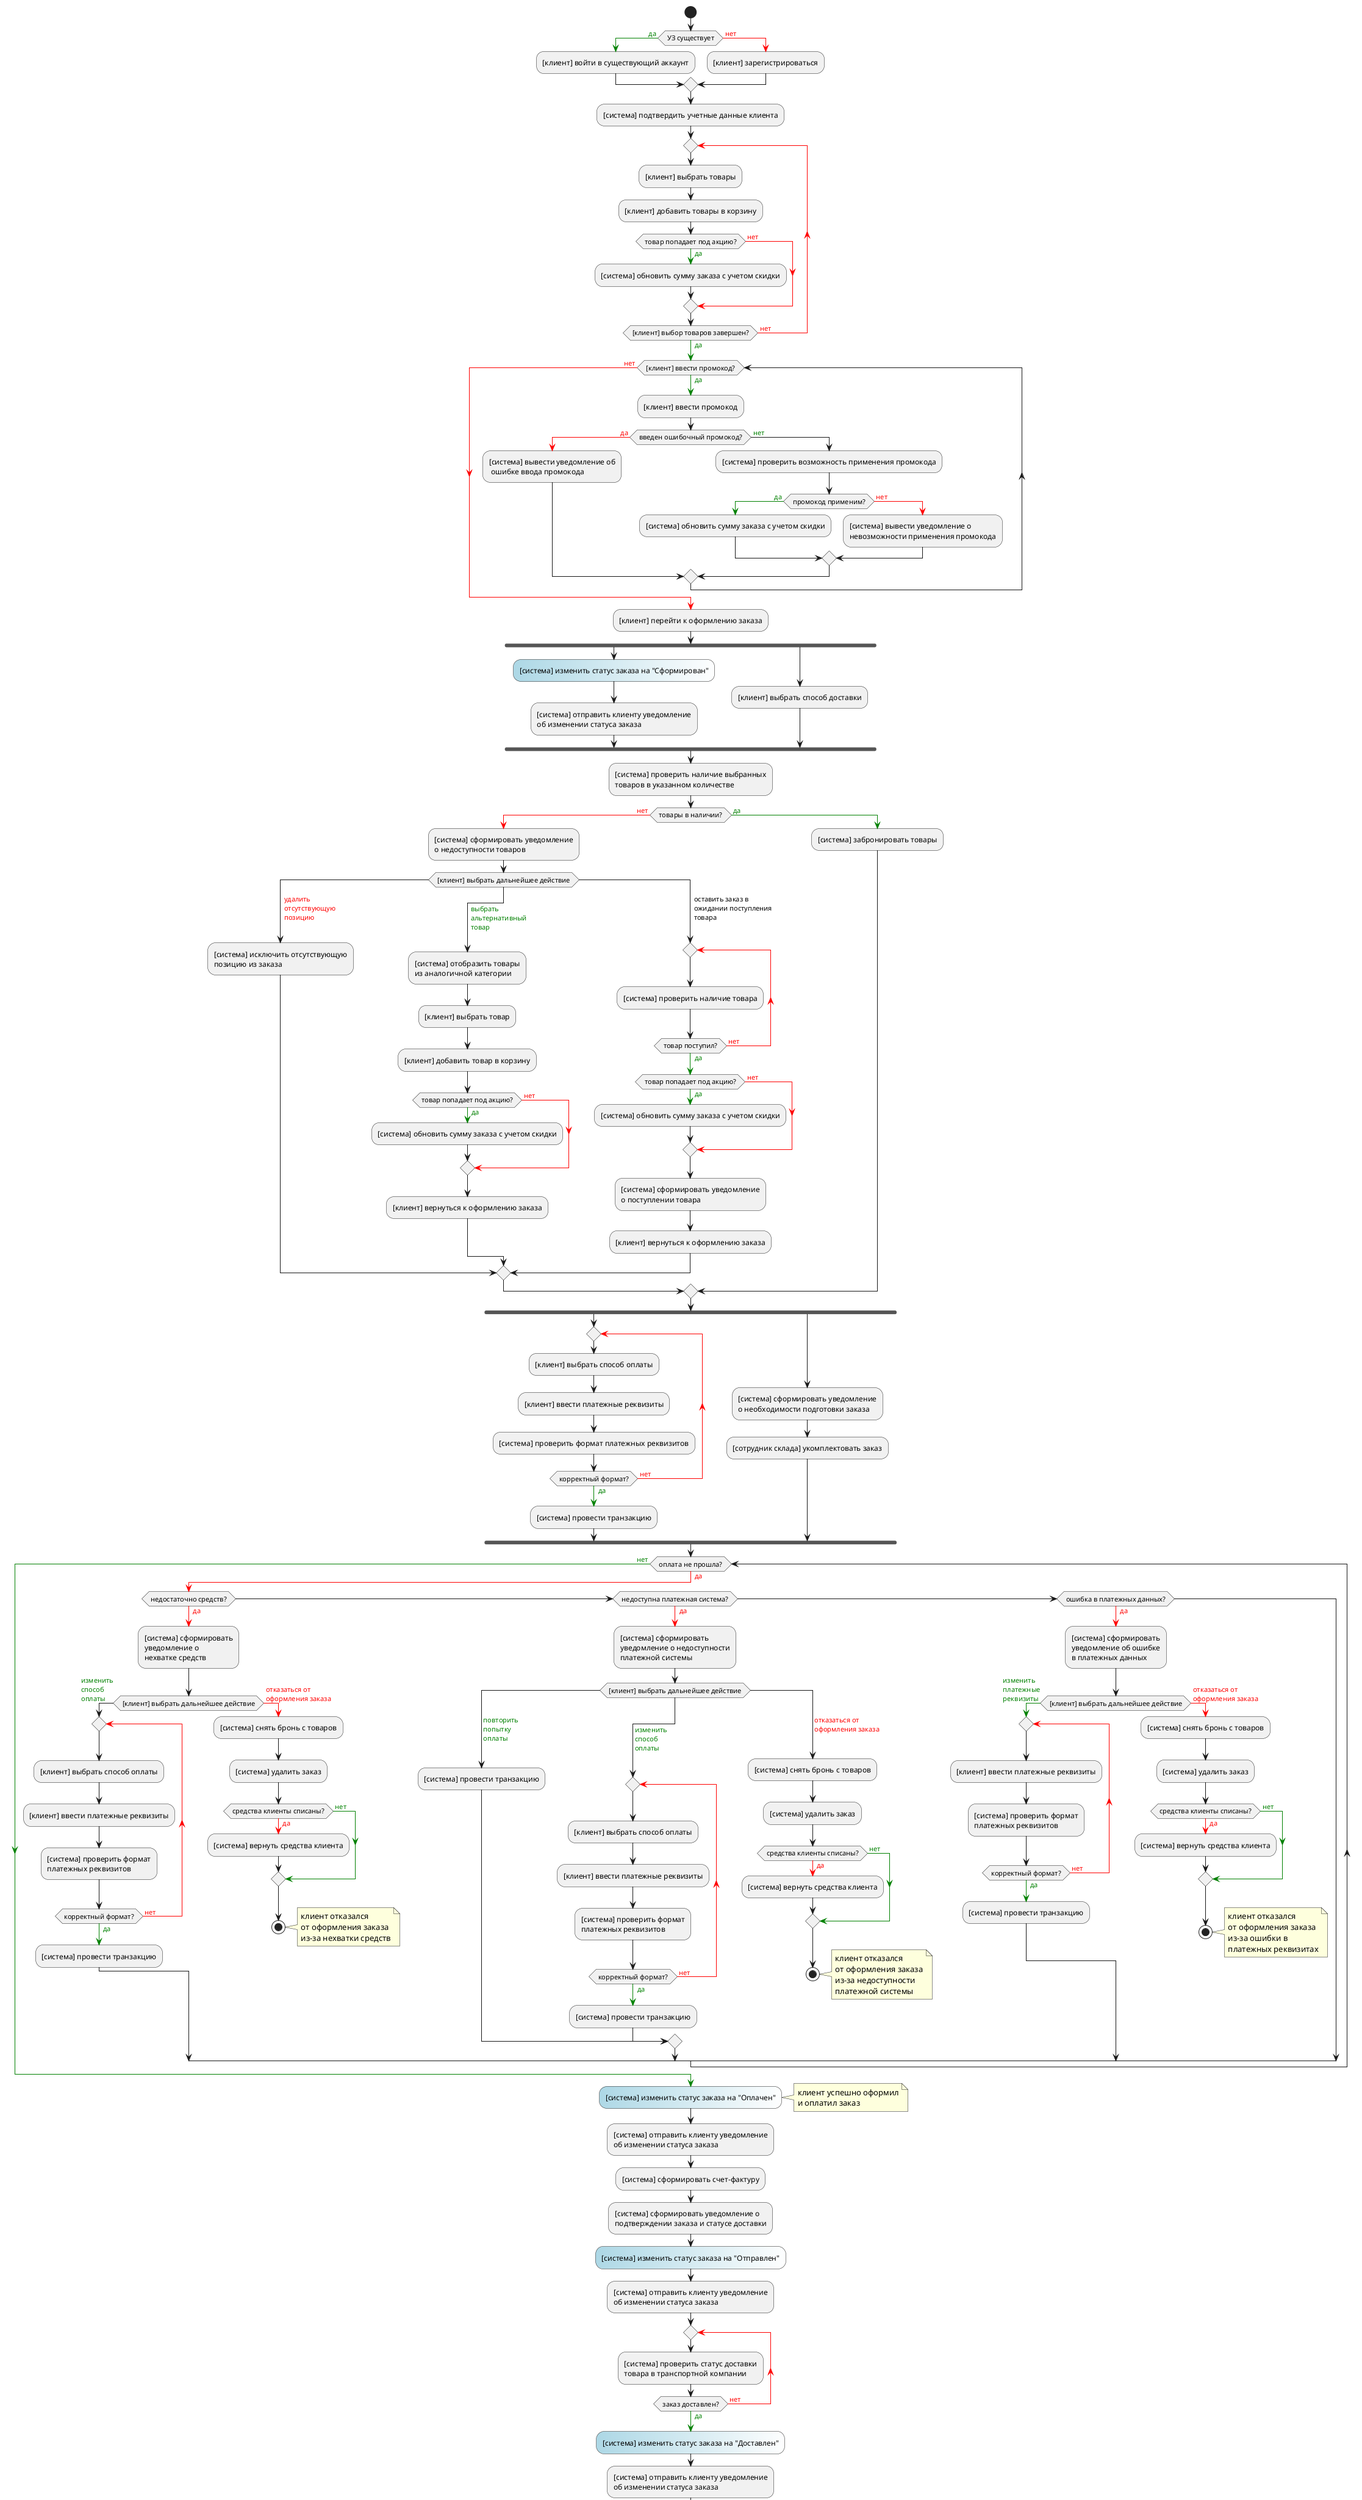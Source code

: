 @startuml

start

if ( УЗ существует ) then ( <color:green>да )
    -[#green]->
    :[клиент] войти в существующий аккаунт;
else ( <color:red>нет )
    -[#red]->
    :[клиент] зарегистрироваться;
end if
:[система] подтвердить учетные данные клиента;
repeat
    :[клиент] выбрать товары;
    :[клиент] добавить товары в корзину;
    if ( товар попадает под акцию? ) then ( <color:green>да )
        -[#green]->
        :[система] обновить сумму заказа с учетом скидки;
    else ( <color:red>нет )
        -[#red]->
    end if
repeat while ( [клиент] выбор товаров завершен? ) is ( <color:red>нет ) not ( <color:green>да ) -[#red]->
-[#green]->
while ( [клиент] ввести промокод? ) is ( <color:green>да )
    -[#green]->
    :[клиент] ввести промокод;
    if ( введен ошибочный промокод? ) then ( <color:red>да )
        -[#red]->
        :[система] вывести уведомление об\n ошибке ввода промокода;
    else ( <color:green>нет )
        :[система] проверить возможность применения промокода;
        if ( промокод применим? ) then ( <color:green>да )
            -[#green]->
            :[система] обновить сумму заказа с учетом скидки;
        else ( <color:red>нет )
            -[#red]->
            :[система] вывести уведомление о\nневозможности применения промокода;
        end if
    end if
end while ( <color:red>нет )
-[#red]->
:[клиент] перейти к оформлению заказа;
fork
    #lightblue/white :[система] изменить статус заказа на "Сформирован";
    :[система] отправить клиенту уведомление\nоб изменении статуса заказа;
fork again
    :[клиент] выбрать способ доставки;
end fork
:[система] проверить наличие выбранных\nтоваров в указанном количестве;
if ( товары в наличии? ) then ( <color:red>нет )
    -[#red]->
    :[система] сформировать уведомление\nо недоступности товаров;
    switch ( [клиент] выбрать дальнейшее действие )
        case (  <color:red>удалить\n  <color:red>отсутствующую\n  <color:red>позицию )
            :[система] исключить отсутствующую\nпозицию из заказа;
        case (  \n  <color:green>выбрать\n  <color:green>альтернативный\n  <color:green>товар)
            :[система] отобразить товары\nиз аналогичной категории;
            :[клиент] выбрать товар;
            :[клиент] добавить товар в корзину;
            if ( товар попадает под акцию? ) then ( <color:green>да )
                -[#green]->
                :[система] обновить сумму заказа с учетом скидки;
            else ( <color:red>нет )
                -[#red]->
            end if
            :[клиент] вернуться к оформлению заказа;
        case (  оставить заказ в\n  ожидании поступления\n  товара)
            repeat
                :[система] проверить наличие товара;
            repeat while ( товар поступил? ) is ( <color:red>нет ) not ( <color:green>да ) -[#red]->
            -[#green]->
            if ( товар попадает под акцию? ) then ( <color:green>да )
                -[#green]->
                :[система] обновить сумму заказа с учетом скидки;
            else ( <color:red>нет )
                -[#red]->
            end if
            :[система] сформировать уведомление\nо поступлении товара;
            :[клиент] вернуться к оформлению заказа;
    endswitch
else ( <color:green>да )
    -[#green]->
    :[система] забронировать товары;
end if
fork
    repeat
        :[клиент] выбрать способ оплаты;
        :[клиент] ввести платежные реквизиты;
        :[система] проверить формат платежных реквизитов;
    repeat while ( корректный формат? ) is ( <color:red>нет ) not ( <color:green>да ) -[#red]->
    -[#green]->
    :[система] провести транзакцию;
fork again
    :[система] сформировать уведомление\nо необходимости подготовки заказа;
    :[сотрудник склада] укомплектовать заказ;
end fork
while ( оплата не прошла? ) is ( <color:red>да )
    -[#red]->
    if ( недостаточно средств? ) then ( <color:red>да )
        -[#red]->
        :[система] сформировать\nуведомление о\nнехватке средств;
        if ( [клиент] выбрать дальнейшее действие ) then ( <color:green>изменить\n <color:green>способ\n <color:green>оплаты )
            repeat
                :[клиент] выбрать способ оплаты;
                :[клиент] ввести платежные реквизиты;
                :[система] проверить формат\nплатежных реквизитов;
            repeat while ( корректный формат? ) is ( <color:red>нет ) not ( <color:green>да ) -[#red]->
            -[#green]->
            :[система] провести транзакцию;
        else ( <color:red>отказаться от\n <color:red>оформления заказа )
            -[#red]->
            :[система] снять бронь с товаров;
            :[система] удалить заказ;
            if ( средства клиенты списаны? ) then ( <color:red>да )
                -[#red]->
                :[система] вернуть средства клиента;
            else ( <color:green>нет )
                -[#green]->
            end if
            stop
            note right
                клиент отказался
                от оформления заказа
                из-за нехватки средств
            end note
        end if
    elseif ( недоступна платежная система? ) then ( <color:red>да )
        -[#red]->
        :[система] сформировать\nуведомление о недоступности\nплатежной системы;
        switch ( [клиент] выбрать дальнейшее действие )
            case ( <color:green>повторить\n <color:green>попытку\n <color:green>оплаты )
                -[#green]->
                :[система] провести транзакцию;
            case ( \n <color:green>изменить\n <color:green>способ\n <color:green>оплаты)
                repeat
                    :[клиент] выбрать способ оплаты;
                    :[клиент] ввести платежные реквизиты;
                    :[система] проверить формат\nплатежных реквизитов;
                repeat while ( корректный формат? ) is ( <color:red>нет ) not ( <color:green>да ) -[#red]->
                -[#green]->
                :[система] провести транзакцию;
            case ( <color:red>отказаться от\n <color:red>оформления заказа )
                -[#red]->
                :[система] снять бронь с товаров;
                :[система] удалить заказ;
                if ( средства клиенты списаны? ) then ( <color:red>да )
                    -[#red]->
                    :[система] вернуть средства клиента;
                else ( <color:green>нет )
                    -[#green]->
                end if
                stop
                note right
                    клиент отказался
                    от оформления заказа
                    из-за недоступности
                    платежной системы
                end note
        endswitch
    elseif ( ошибка в платежных данных? ) then ( <color:red>да )
        -[#red]->
        :[система] сформировать\nуведомление об ошибке\nв платежных данных;
        if ( [клиент] выбрать дальнейшее действие ) then ( <color:green>изменить\n <color:green>платежные\n <color:green>реквизиты )
            -[#green]->
            repeat
                :[клиент] ввести платежные реквизиты;
                :[система] проверить формат\nплатежных реквизитов;
            repeat while ( корректный формат? ) is ( <color:red>нет ) not ( <color:green>да ) -[#red]->
            -[#green]->
            :[система] провести транзакцию;
        else ( <color:red>отказаться от\n <color:red>оформления заказа )
            -[#red]->
            :[система] снять бронь с товаров;
            :[система] удалить заказ;
            if ( средства клиенты списаны? ) then ( <color:red>да )
                -[#red]->
                :[система] вернуть средства клиента;
            else ( <color:green>нет )
                -[#green]->
            end if
            stop
            note right
                клиент отказался
                от оформления заказа
                из-за ошибки в
                платежных реквизитах
            end note
        end if
    end if
end while ( <color:green>нет )
-[#green]->
#lightblue/white :[система] изменить статус заказа на "Оплачен";
note right
    клиент успешно оформил
    и оплатил заказ
end note
:[система] отправить клиенту уведомление\nоб изменении статуса заказа;
:[система] сформировать счет-фактуру;
:[система] сформировать уведомление о\nподтверждении заказа и статусе доставки;
#lightblue/white :[система] изменить статус заказа на "Отправлен";
:[система] отправить клиенту уведомление\nоб изменении статуса заказа;
repeat
    :[система] проверить статус доставки\nтовара в транспортной компании;
repeat while ( заказ доставлен? ) is ( <color:red>нет ) not ( <color:green>да ) -[#red]->
-[#green]->
#lightblue/white :[система] изменить статус заказа на "Доставлен";
:[система] отправить клиенту уведомление\nоб изменении статуса заказа;
stop
note right
    клиент успешно
    получил заказ
end note

@enduml